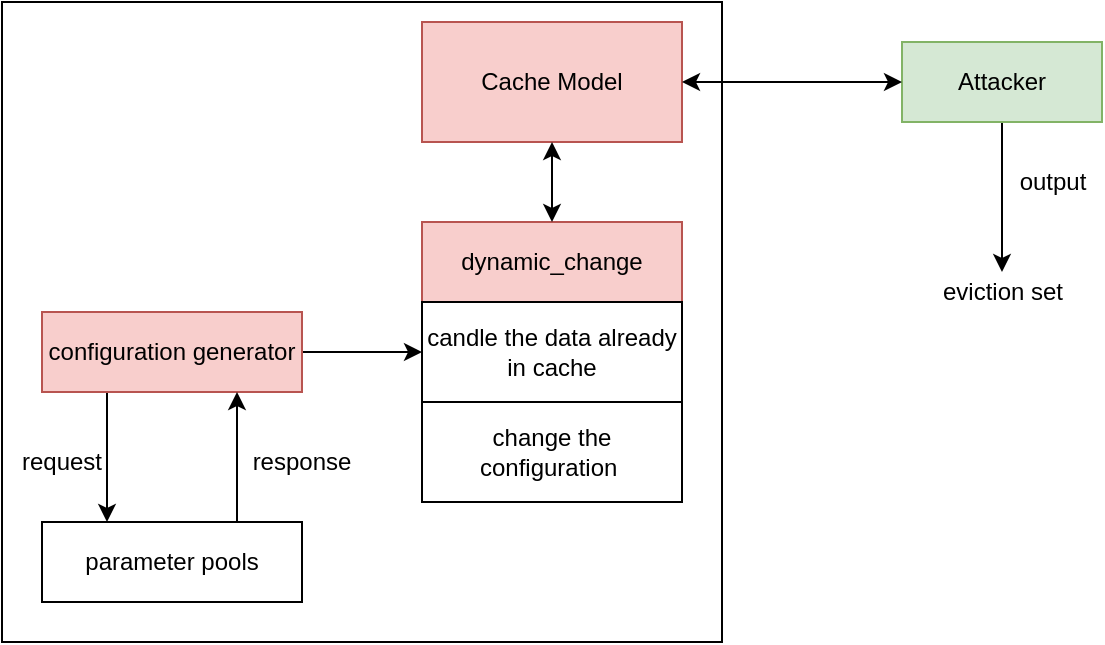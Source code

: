 <mxfile version="13.3.0" type="github">
  <diagram id="nKpqzzV9hhIDLVntT4Ck" name="Page-1">
    <mxGraphModel dx="813" dy="435" grid="1" gridSize="10" guides="1" tooltips="1" connect="1" arrows="1" fold="1" page="1" pageScale="1" pageWidth="850" pageHeight="1100" math="0" shadow="0">
      <root>
        <mxCell id="0" />
        <mxCell id="1" parent="0" />
        <mxCell id="Nz4AmuSpDi5tKegl1DpG-29" value="" style="rounded=0;whiteSpace=wrap;html=1;fontStyle=1" vertex="1" parent="1">
          <mxGeometry x="60" y="300" width="360" height="320" as="geometry" />
        </mxCell>
        <mxCell id="Nz4AmuSpDi5tKegl1DpG-8" style="edgeStyle=orthogonalEdgeStyle;rounded=0;orthogonalLoop=1;jettySize=auto;html=1;entryX=0;entryY=0.5;entryDx=0;entryDy=0;" edge="1" parent="1" source="Nz4AmuSpDi5tKegl1DpG-6" target="Nz4AmuSpDi5tKegl1DpG-3">
          <mxGeometry relative="1" as="geometry" />
        </mxCell>
        <mxCell id="Nz4AmuSpDi5tKegl1DpG-19" style="edgeStyle=orthogonalEdgeStyle;rounded=0;orthogonalLoop=1;jettySize=auto;html=1;exitX=0.25;exitY=1;exitDx=0;exitDy=0;entryX=0.25;entryY=0;entryDx=0;entryDy=0;" edge="1" parent="1" source="Nz4AmuSpDi5tKegl1DpG-6" target="Nz4AmuSpDi5tKegl1DpG-16">
          <mxGeometry relative="1" as="geometry" />
        </mxCell>
        <mxCell id="Nz4AmuSpDi5tKegl1DpG-6" value="configuration generator" style="rounded=0;whiteSpace=wrap;html=1;fillColor=#f8cecc;strokeColor=#b85450;" vertex="1" parent="1">
          <mxGeometry x="80" y="455" width="130" height="40" as="geometry" />
        </mxCell>
        <mxCell id="Nz4AmuSpDi5tKegl1DpG-7" value="" style="group" vertex="1" connectable="0" parent="1">
          <mxGeometry x="270" y="410" width="130" height="140" as="geometry" />
        </mxCell>
        <mxCell id="Nz4AmuSpDi5tKegl1DpG-2" value="dynamic_change" style="rounded=0;whiteSpace=wrap;html=1;fillColor=#f8cecc;strokeColor=#b85450;" vertex="1" parent="Nz4AmuSpDi5tKegl1DpG-7">
          <mxGeometry width="130" height="40" as="geometry" />
        </mxCell>
        <mxCell id="Nz4AmuSpDi5tKegl1DpG-3" value="candle the data already in cache" style="rounded=0;whiteSpace=wrap;html=1;" vertex="1" parent="Nz4AmuSpDi5tKegl1DpG-7">
          <mxGeometry y="40" width="130" height="50" as="geometry" />
        </mxCell>
        <mxCell id="Nz4AmuSpDi5tKegl1DpG-4" value="change the configuration&amp;nbsp;" style="rounded=0;whiteSpace=wrap;html=1;" vertex="1" parent="Nz4AmuSpDi5tKegl1DpG-7">
          <mxGeometry y="90" width="130" height="50" as="geometry" />
        </mxCell>
        <mxCell id="Nz4AmuSpDi5tKegl1DpG-20" style="edgeStyle=orthogonalEdgeStyle;rounded=0;orthogonalLoop=1;jettySize=auto;html=1;exitX=0.75;exitY=0;exitDx=0;exitDy=0;entryX=0.75;entryY=1;entryDx=0;entryDy=0;" edge="1" parent="1" source="Nz4AmuSpDi5tKegl1DpG-16" target="Nz4AmuSpDi5tKegl1DpG-6">
          <mxGeometry relative="1" as="geometry" />
        </mxCell>
        <mxCell id="Nz4AmuSpDi5tKegl1DpG-16" value="parameter pools" style="rounded=0;whiteSpace=wrap;html=1;" vertex="1" parent="1">
          <mxGeometry x="80" y="560" width="130" height="40" as="geometry" />
        </mxCell>
        <mxCell id="Nz4AmuSpDi5tKegl1DpG-21" value="request" style="text;html=1;strokeColor=none;fillColor=none;align=center;verticalAlign=middle;whiteSpace=wrap;rounded=0;" vertex="1" parent="1">
          <mxGeometry x="70" y="520" width="40" height="20" as="geometry" />
        </mxCell>
        <mxCell id="Nz4AmuSpDi5tKegl1DpG-22" value="response" style="text;html=1;strokeColor=none;fillColor=none;align=center;verticalAlign=middle;whiteSpace=wrap;rounded=0;" vertex="1" parent="1">
          <mxGeometry x="190" y="520" width="40" height="20" as="geometry" />
        </mxCell>
        <mxCell id="Nz4AmuSpDi5tKegl1DpG-24" value="Cache Model" style="rounded=0;whiteSpace=wrap;html=1;fillColor=#f8cecc;strokeColor=#b85450;" vertex="1" parent="1">
          <mxGeometry x="270" y="310" width="130" height="60" as="geometry" />
        </mxCell>
        <mxCell id="Nz4AmuSpDi5tKegl1DpG-27" value="" style="endArrow=classic;startArrow=classic;html=1;exitX=0.5;exitY=0;exitDx=0;exitDy=0;entryX=0.5;entryY=1;entryDx=0;entryDy=0;" edge="1" parent="1" source="Nz4AmuSpDi5tKegl1DpG-2" target="Nz4AmuSpDi5tKegl1DpG-24">
          <mxGeometry width="50" height="50" relative="1" as="geometry">
            <mxPoint x="350" y="440" as="sourcePoint" />
            <mxPoint x="340" y="350" as="targetPoint" />
          </mxGeometry>
        </mxCell>
        <mxCell id="Nz4AmuSpDi5tKegl1DpG-32" style="edgeStyle=orthogonalEdgeStyle;rounded=0;orthogonalLoop=1;jettySize=auto;html=1;" edge="1" parent="1" source="Nz4AmuSpDi5tKegl1DpG-28" target="Nz4AmuSpDi5tKegl1DpG-31">
          <mxGeometry relative="1" as="geometry" />
        </mxCell>
        <mxCell id="Nz4AmuSpDi5tKegl1DpG-28" value="Attacker" style="rounded=0;whiteSpace=wrap;html=1;fillColor=#d5e8d4;strokeColor=#82b366;" vertex="1" parent="1">
          <mxGeometry x="510" y="320" width="100" height="40" as="geometry" />
        </mxCell>
        <mxCell id="Nz4AmuSpDi5tKegl1DpG-30" value="" style="endArrow=classic;startArrow=classic;html=1;entryX=0;entryY=0.5;entryDx=0;entryDy=0;exitX=1;exitY=0.5;exitDx=0;exitDy=0;" edge="1" parent="1" source="Nz4AmuSpDi5tKegl1DpG-24" target="Nz4AmuSpDi5tKegl1DpG-28">
          <mxGeometry width="50" height="50" relative="1" as="geometry">
            <mxPoint x="440" y="340" as="sourcePoint" />
            <mxPoint x="490" y="290" as="targetPoint" />
          </mxGeometry>
        </mxCell>
        <mxCell id="Nz4AmuSpDi5tKegl1DpG-31" value="eviction set" style="text;html=1;align=center;verticalAlign=middle;resizable=0;points=[];autosize=1;" vertex="1" parent="1">
          <mxGeometry x="520" y="435" width="80" height="20" as="geometry" />
        </mxCell>
        <mxCell id="Nz4AmuSpDi5tKegl1DpG-33" value="output" style="text;html=1;align=center;verticalAlign=middle;resizable=0;points=[];autosize=1;" vertex="1" parent="1">
          <mxGeometry x="560" y="380" width="50" height="20" as="geometry" />
        </mxCell>
      </root>
    </mxGraphModel>
  </diagram>
</mxfile>
